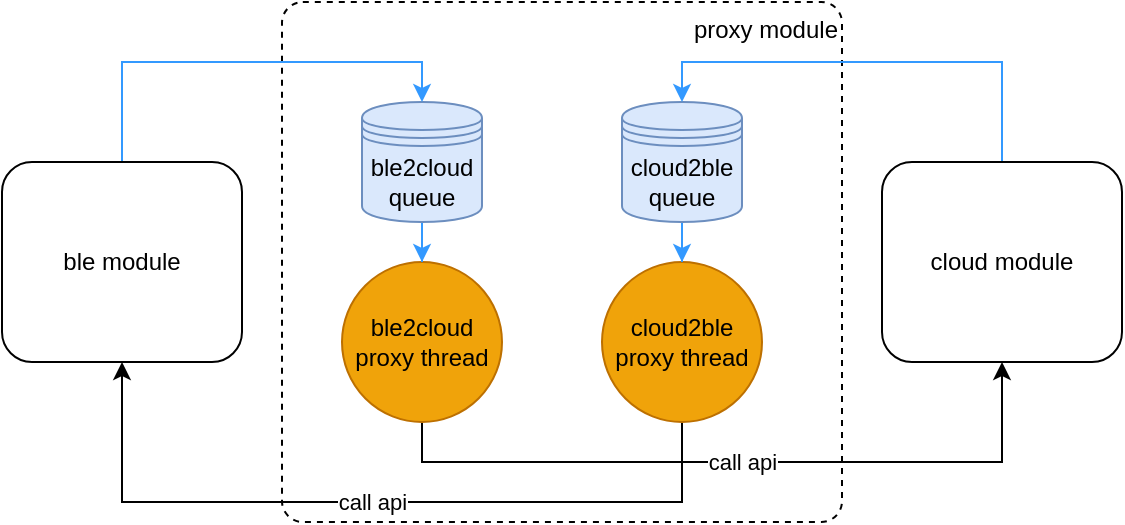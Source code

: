 <mxfile version="20.2.5" type="github"><diagram id="prtHgNgQTEPvFCAcTncT" name="Page-1"><mxGraphModel dx="1037" dy="621" grid="1" gridSize="10" guides="1" tooltips="1" connect="1" arrows="1" fold="1" page="1" pageScale="1" pageWidth="827" pageHeight="1169" math="0" shadow="0"><root><mxCell id="0"/><mxCell id="1" parent="0"/><mxCell id="lUb4Dd-yNj3w9q82t1_P-10" value="proxy module" style="rounded=1;whiteSpace=wrap;html=1;arcSize=4;fillColor=none;strokeColor=#000000;align=right;horizontal=1;verticalAlign=top;dashed=1;" vertex="1" parent="1"><mxGeometry x="230" y="240" width="280" height="260" as="geometry"/></mxCell><mxCell id="lUb4Dd-yNj3w9q82t1_P-19" value="call api" style="edgeStyle=orthogonalEdgeStyle;rounded=0;orthogonalLoop=1;jettySize=auto;html=1;entryX=0.5;entryY=1;entryDx=0;entryDy=0;strokeColor=#000000;exitX=0.5;exitY=1;exitDx=0;exitDy=0;" edge="1" parent="1" source="lUb4Dd-yNj3w9q82t1_P-2" target="lUb4Dd-yNj3w9q82t1_P-9"><mxGeometry relative="1" as="geometry"/></mxCell><mxCell id="lUb4Dd-yNj3w9q82t1_P-2" value="ble2cloud proxy thread" style="ellipse;whiteSpace=wrap;html=1;aspect=fixed;fillColor=#f0a30a;strokeColor=#BD7000;fontColor=#000000;" vertex="1" parent="1"><mxGeometry x="260" y="370" width="80" height="80" as="geometry"/></mxCell><mxCell id="lUb4Dd-yNj3w9q82t1_P-20" value="call api" style="edgeStyle=orthogonalEdgeStyle;rounded=0;orthogonalLoop=1;jettySize=auto;html=1;entryX=0.5;entryY=1;entryDx=0;entryDy=0;strokeColor=#000000;exitX=0.5;exitY=1;exitDx=0;exitDy=0;" edge="1" parent="1" source="lUb4Dd-yNj3w9q82t1_P-3" target="lUb4Dd-yNj3w9q82t1_P-8"><mxGeometry relative="1" as="geometry"><Array as="points"><mxPoint x="430" y="490"/><mxPoint x="150" y="490"/></Array></mxGeometry></mxCell><mxCell id="lUb4Dd-yNj3w9q82t1_P-3" value="cloud2ble proxy thread" style="ellipse;whiteSpace=wrap;html=1;aspect=fixed;fillColor=#f0a30a;strokeColor=#BD7000;fontColor=#000000;" vertex="1" parent="1"><mxGeometry x="390" y="370" width="80" height="80" as="geometry"/></mxCell><mxCell id="lUb4Dd-yNj3w9q82t1_P-6" value="" style="edgeStyle=orthogonalEdgeStyle;rounded=0;orthogonalLoop=1;jettySize=auto;html=1;strokeColor=#3399FF;" edge="1" parent="1" source="lUb4Dd-yNj3w9q82t1_P-4" target="lUb4Dd-yNj3w9q82t1_P-2"><mxGeometry relative="1" as="geometry"/></mxCell><mxCell id="lUb4Dd-yNj3w9q82t1_P-4" value="ble2cloud queue" style="shape=datastore;whiteSpace=wrap;html=1;fillColor=#dae8fc;strokeColor=#6c8ebf;" vertex="1" parent="1"><mxGeometry x="270" y="290" width="60" height="60" as="geometry"/></mxCell><mxCell id="lUb4Dd-yNj3w9q82t1_P-7" value="" style="edgeStyle=orthogonalEdgeStyle;rounded=0;orthogonalLoop=1;jettySize=auto;html=1;strokeColor=#3399FF;" edge="1" parent="1" source="lUb4Dd-yNj3w9q82t1_P-5" target="lUb4Dd-yNj3w9q82t1_P-3"><mxGeometry relative="1" as="geometry"/></mxCell><mxCell id="lUb4Dd-yNj3w9q82t1_P-5" value="cloud2ble&lt;br&gt;queue" style="shape=datastore;whiteSpace=wrap;html=1;fillColor=#dae8fc;strokeColor=#6c8ebf;" vertex="1" parent="1"><mxGeometry x="400" y="290" width="60" height="60" as="geometry"/></mxCell><mxCell id="lUb4Dd-yNj3w9q82t1_P-14" style="edgeStyle=orthogonalEdgeStyle;rounded=0;orthogonalLoop=1;jettySize=auto;html=1;entryX=0.5;entryY=0;entryDx=0;entryDy=0;exitX=0.5;exitY=0;exitDx=0;exitDy=0;strokeColor=#3399FF;" edge="1" parent="1" source="lUb4Dd-yNj3w9q82t1_P-8" target="lUb4Dd-yNj3w9q82t1_P-4"><mxGeometry relative="1" as="geometry"/></mxCell><mxCell id="lUb4Dd-yNj3w9q82t1_P-8" value="ble module" style="rounded=1;whiteSpace=wrap;html=1;" vertex="1" parent="1"><mxGeometry x="90" y="320" width="120" height="100" as="geometry"/></mxCell><mxCell id="lUb4Dd-yNj3w9q82t1_P-15" style="edgeStyle=orthogonalEdgeStyle;rounded=0;orthogonalLoop=1;jettySize=auto;html=1;entryX=0.5;entryY=0;entryDx=0;entryDy=0;exitX=0.5;exitY=0;exitDx=0;exitDy=0;strokeColor=#3399FF;" edge="1" parent="1" source="lUb4Dd-yNj3w9q82t1_P-9" target="lUb4Dd-yNj3w9q82t1_P-5"><mxGeometry relative="1" as="geometry"/></mxCell><mxCell id="lUb4Dd-yNj3w9q82t1_P-9" value="cloud module" style="rounded=1;whiteSpace=wrap;html=1;" vertex="1" parent="1"><mxGeometry x="530" y="320" width="120" height="100" as="geometry"/></mxCell></root></mxGraphModel></diagram></mxfile>